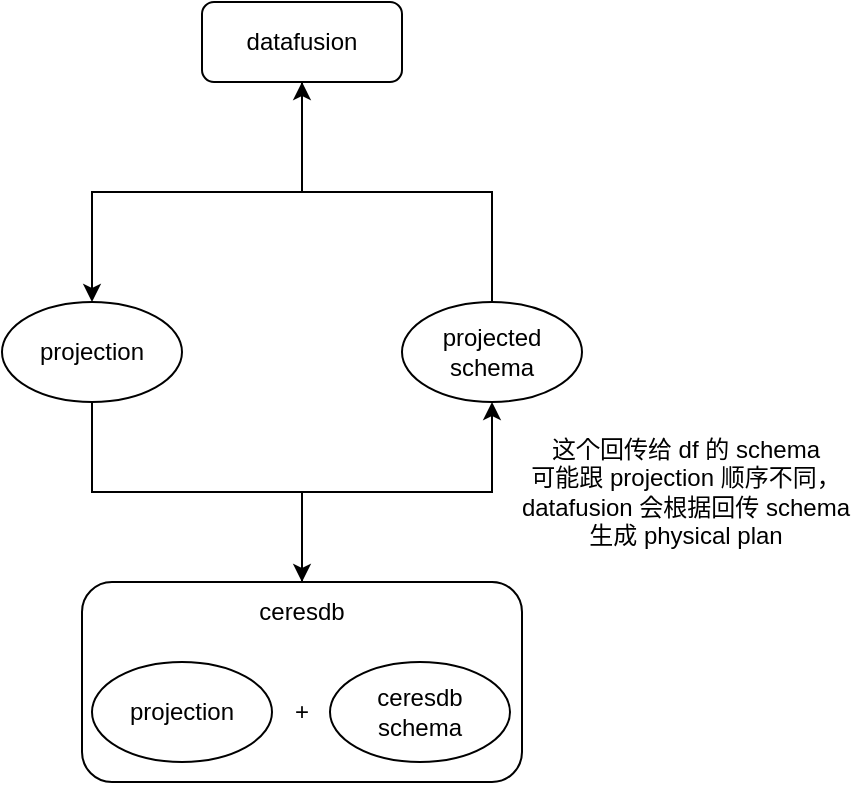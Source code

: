 <mxfile version="22.1.3" type="github">
  <diagram name="第 1 页" id="Kx0ArDQxQQRxlGpiTA4H">
    <mxGraphModel dx="1414" dy="635" grid="1" gridSize="10" guides="1" tooltips="1" connect="1" arrows="1" fold="1" page="1" pageScale="1" pageWidth="827" pageHeight="1169" math="0" shadow="0">
      <root>
        <mxCell id="0" />
        <mxCell id="1" parent="0" />
        <mxCell id="BAhM7bIOgqJUcbEodLrS-4" style="edgeStyle=orthogonalEdgeStyle;rounded=0;orthogonalLoop=1;jettySize=auto;html=1;exitX=0.5;exitY=1;exitDx=0;exitDy=0;" edge="1" parent="1" source="BAhM7bIOgqJUcbEodLrS-1" target="BAhM7bIOgqJUcbEodLrS-3">
          <mxGeometry relative="1" as="geometry" />
        </mxCell>
        <mxCell id="BAhM7bIOgqJUcbEodLrS-1" value="datafusion" style="rounded=1;whiteSpace=wrap;html=1;" vertex="1" parent="1">
          <mxGeometry x="330" y="110" width="100" height="40" as="geometry" />
        </mxCell>
        <mxCell id="BAhM7bIOgqJUcbEodLrS-6" style="edgeStyle=orthogonalEdgeStyle;rounded=0;orthogonalLoop=1;jettySize=auto;html=1;exitX=0.5;exitY=1;exitDx=0;exitDy=0;entryX=0.5;entryY=0;entryDx=0;entryDy=0;" edge="1" parent="1" source="BAhM7bIOgqJUcbEodLrS-3" target="BAhM7bIOgqJUcbEodLrS-5">
          <mxGeometry relative="1" as="geometry" />
        </mxCell>
        <mxCell id="BAhM7bIOgqJUcbEodLrS-3" value="projection" style="ellipse;whiteSpace=wrap;html=1;" vertex="1" parent="1">
          <mxGeometry x="230" y="260" width="90" height="50" as="geometry" />
        </mxCell>
        <mxCell id="BAhM7bIOgqJUcbEodLrS-5" value="" style="rounded=1;whiteSpace=wrap;html=1;" vertex="1" parent="1">
          <mxGeometry x="270" y="400" width="220" height="100" as="geometry" />
        </mxCell>
        <mxCell id="BAhM7bIOgqJUcbEodLrS-15" style="edgeStyle=orthogonalEdgeStyle;rounded=0;orthogonalLoop=1;jettySize=auto;html=1;exitX=0.5;exitY=0;exitDx=0;exitDy=0;entryX=0.5;entryY=1;entryDx=0;entryDy=0;" edge="1" parent="1" source="BAhM7bIOgqJUcbEodLrS-9" target="BAhM7bIOgqJUcbEodLrS-14">
          <mxGeometry relative="1" as="geometry" />
        </mxCell>
        <mxCell id="BAhM7bIOgqJUcbEodLrS-9" value="ceresdb" style="text;html=1;strokeColor=none;fillColor=none;align=center;verticalAlign=middle;whiteSpace=wrap;rounded=0;" vertex="1" parent="1">
          <mxGeometry x="350" y="400" width="60" height="30" as="geometry" />
        </mxCell>
        <mxCell id="BAhM7bIOgqJUcbEodLrS-11" value="projection" style="ellipse;whiteSpace=wrap;html=1;" vertex="1" parent="1">
          <mxGeometry x="275" y="440" width="90" height="50" as="geometry" />
        </mxCell>
        <mxCell id="BAhM7bIOgqJUcbEodLrS-12" value="+" style="text;html=1;strokeColor=none;fillColor=none;align=center;verticalAlign=middle;whiteSpace=wrap;rounded=0;" vertex="1" parent="1">
          <mxGeometry x="350" y="450" width="60" height="30" as="geometry" />
        </mxCell>
        <mxCell id="BAhM7bIOgqJUcbEodLrS-13" value="&lt;div&gt;ceresdb&lt;/div&gt;&lt;div&gt;schema&lt;/div&gt;" style="ellipse;whiteSpace=wrap;html=1;" vertex="1" parent="1">
          <mxGeometry x="394" y="440" width="90" height="50" as="geometry" />
        </mxCell>
        <mxCell id="BAhM7bIOgqJUcbEodLrS-16" style="edgeStyle=orthogonalEdgeStyle;rounded=0;orthogonalLoop=1;jettySize=auto;html=1;exitX=0.5;exitY=0;exitDx=0;exitDy=0;" edge="1" parent="1" source="BAhM7bIOgqJUcbEodLrS-14" target="BAhM7bIOgqJUcbEodLrS-1">
          <mxGeometry relative="1" as="geometry" />
        </mxCell>
        <mxCell id="BAhM7bIOgqJUcbEodLrS-14" value="&lt;div&gt;projected&lt;/div&gt;&lt;div&gt;schema&lt;br&gt;&lt;/div&gt;" style="ellipse;whiteSpace=wrap;html=1;" vertex="1" parent="1">
          <mxGeometry x="430" y="260" width="90" height="50" as="geometry" />
        </mxCell>
        <mxCell id="BAhM7bIOgqJUcbEodLrS-17" value="&lt;div&gt;这个回传给 df 的 schema&lt;/div&gt;&lt;div&gt;可能跟 projection 顺序不同，&lt;/div&gt;&lt;div&gt;datafusion 会根据回传 schema&lt;/div&gt;&lt;div&gt;生成 physical plan &lt;br&gt;&lt;/div&gt;" style="text;html=1;strokeColor=none;fillColor=none;align=center;verticalAlign=middle;whiteSpace=wrap;rounded=0;" vertex="1" parent="1">
          <mxGeometry x="484" y="340" width="176" height="30" as="geometry" />
        </mxCell>
      </root>
    </mxGraphModel>
  </diagram>
</mxfile>
